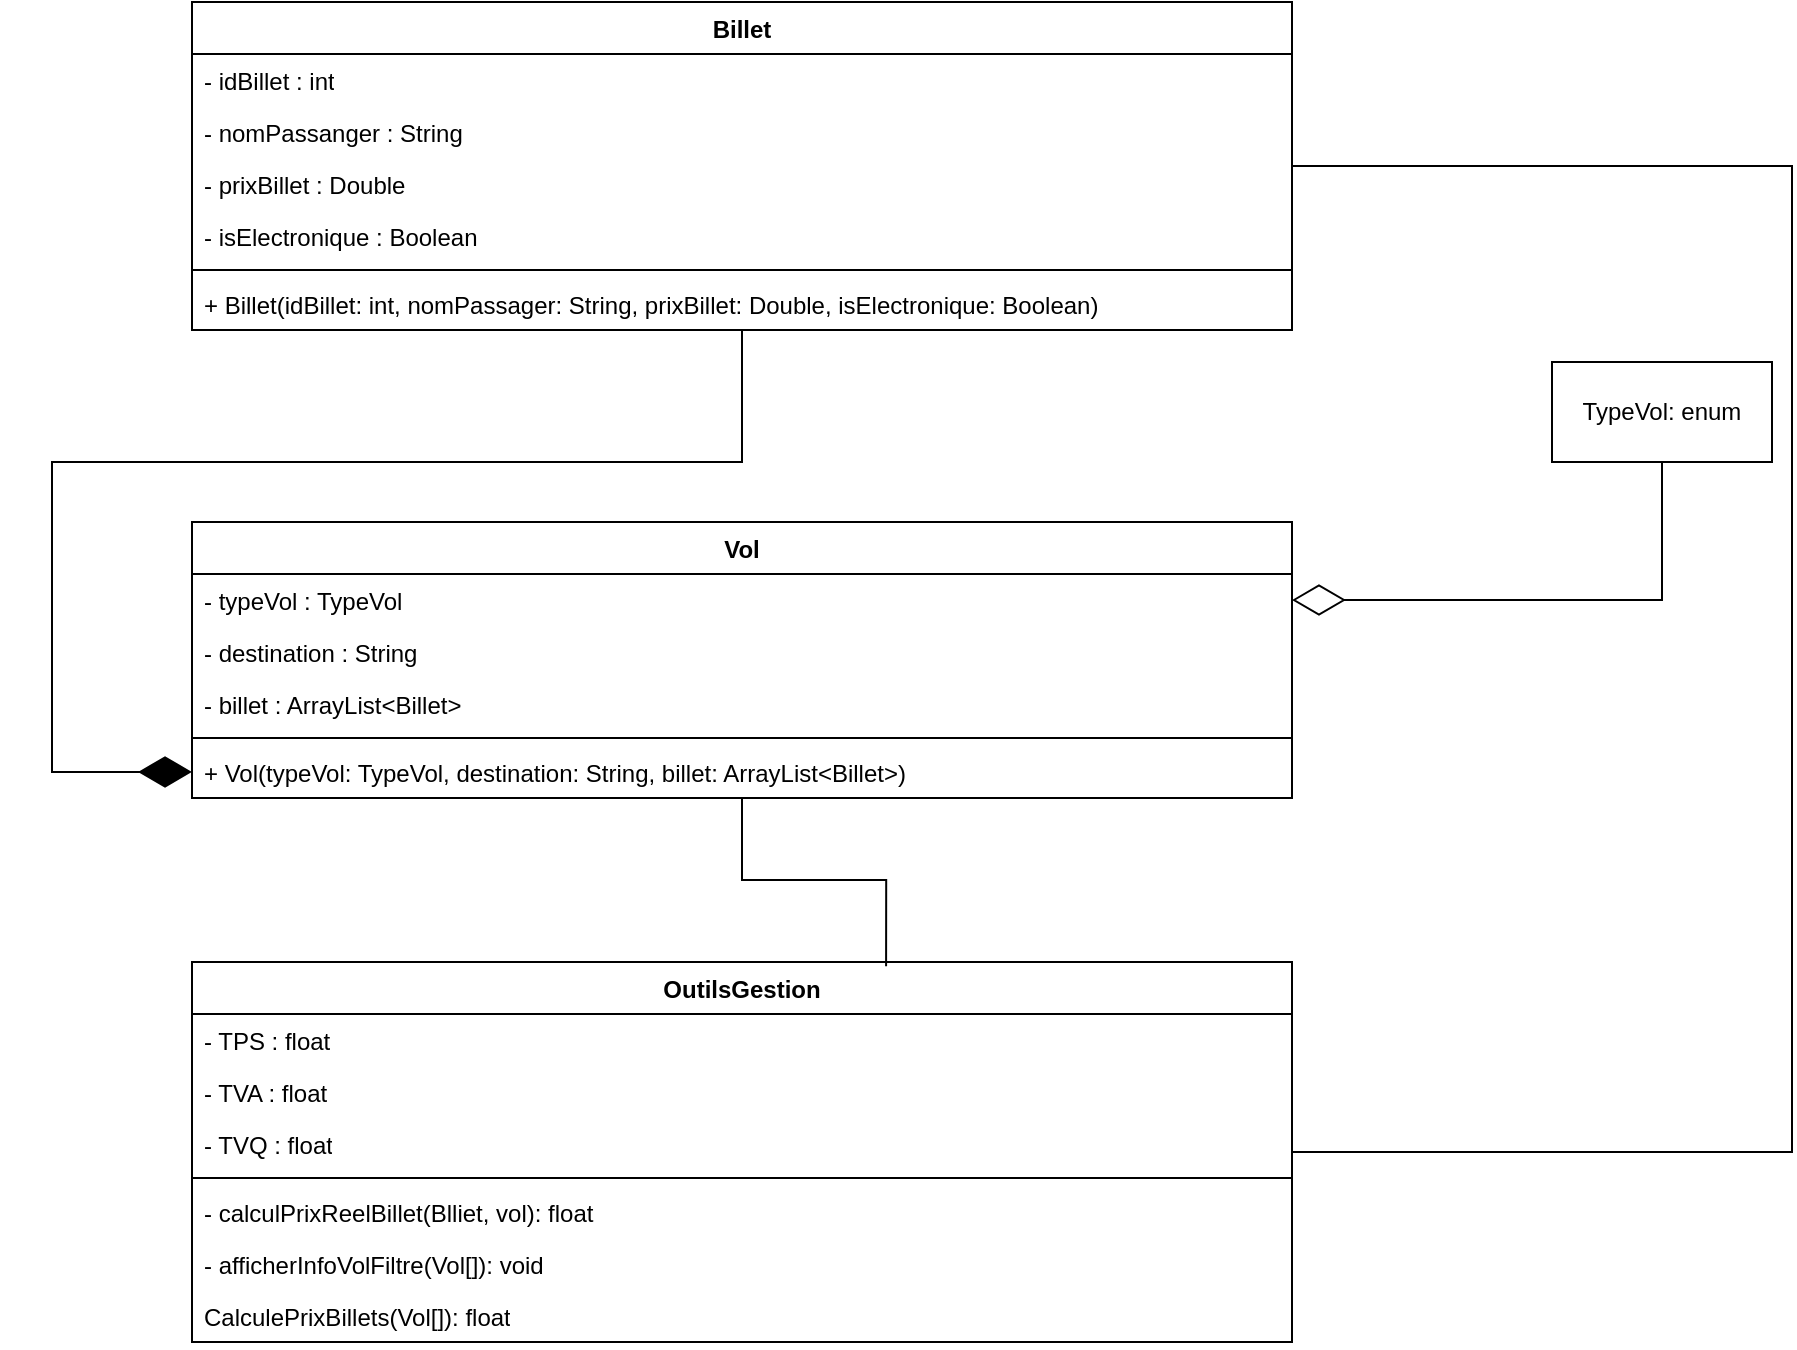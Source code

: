 <mxfile version="26.2.14">
  <diagram name="Page-1" id="om_cK-zRcHoy0MXOsVkM">
    <mxGraphModel dx="1426" dy="743" grid="1" gridSize="10" guides="1" tooltips="1" connect="1" arrows="1" fold="1" page="1" pageScale="1" pageWidth="827" pageHeight="1169" math="0" shadow="0">
      <root>
        <mxCell id="0" />
        <mxCell id="1" parent="0" />
        <mxCell id="AYuKKp1kfd76BXprXWZx-1" value="Billet" style="swimlane;fontStyle=1;align=center;verticalAlign=top;childLayout=stackLayout;horizontal=1;startSize=26;horizontalStack=0;resizeParent=1;resizeParentMax=0;resizeLast=0;collapsible=1;marginBottom=0;whiteSpace=wrap;html=1;" vertex="1" parent="1">
          <mxGeometry x="110" y="10" width="550" height="164" as="geometry" />
        </mxCell>
        <mxCell id="AYuKKp1kfd76BXprXWZx-5" value="- idBillet : int" style="text;strokeColor=none;fillColor=none;align=left;verticalAlign=top;spacingLeft=4;spacingRight=4;overflow=hidden;rotatable=0;points=[[0,0.5],[1,0.5]];portConstraint=eastwest;whiteSpace=wrap;html=1;" vertex="1" parent="AYuKKp1kfd76BXprXWZx-1">
          <mxGeometry y="26" width="550" height="26" as="geometry" />
        </mxCell>
        <mxCell id="AYuKKp1kfd76BXprXWZx-2" value="- nomPassanger : String" style="text;strokeColor=none;fillColor=none;align=left;verticalAlign=top;spacingLeft=4;spacingRight=4;overflow=hidden;rotatable=0;points=[[0,0.5],[1,0.5]];portConstraint=eastwest;whiteSpace=wrap;html=1;" vertex="1" parent="AYuKKp1kfd76BXprXWZx-1">
          <mxGeometry y="52" width="550" height="26" as="geometry" />
        </mxCell>
        <mxCell id="AYuKKp1kfd76BXprXWZx-6" value="- prixBillet : Double" style="text;strokeColor=none;fillColor=none;align=left;verticalAlign=top;spacingLeft=4;spacingRight=4;overflow=hidden;rotatable=0;points=[[0,0.5],[1,0.5]];portConstraint=eastwest;whiteSpace=wrap;html=1;" vertex="1" parent="AYuKKp1kfd76BXprXWZx-1">
          <mxGeometry y="78" width="550" height="26" as="geometry" />
        </mxCell>
        <mxCell id="AYuKKp1kfd76BXprXWZx-7" value="- isElectronique : Boolean" style="text;strokeColor=none;fillColor=none;align=left;verticalAlign=top;spacingLeft=4;spacingRight=4;overflow=hidden;rotatable=0;points=[[0,0.5],[1,0.5]];portConstraint=eastwest;whiteSpace=wrap;html=1;" vertex="1" parent="AYuKKp1kfd76BXprXWZx-1">
          <mxGeometry y="104" width="550" height="26" as="geometry" />
        </mxCell>
        <mxCell id="AYuKKp1kfd76BXprXWZx-3" value="" style="line;strokeWidth=1;fillColor=none;align=left;verticalAlign=middle;spacingTop=-1;spacingLeft=3;spacingRight=3;rotatable=0;labelPosition=right;points=[];portConstraint=eastwest;strokeColor=inherit;" vertex="1" parent="AYuKKp1kfd76BXprXWZx-1">
          <mxGeometry y="130" width="550" height="8" as="geometry" />
        </mxCell>
        <mxCell id="AYuKKp1kfd76BXprXWZx-4" value="+ Billet(idBillet: int, nomPassager: String, prixBillet: Double, isElectronique: Boolean)" style="text;strokeColor=none;fillColor=none;align=left;verticalAlign=top;spacingLeft=4;spacingRight=4;overflow=hidden;rotatable=0;points=[[0,0.5],[1,0.5]];portConstraint=eastwest;whiteSpace=wrap;html=1;" vertex="1" parent="AYuKKp1kfd76BXprXWZx-1">
          <mxGeometry y="138" width="550" height="26" as="geometry" />
        </mxCell>
        <mxCell id="AYuKKp1kfd76BXprXWZx-9" value="Vol" style="swimlane;fontStyle=1;align=center;verticalAlign=top;childLayout=stackLayout;horizontal=1;startSize=26;horizontalStack=0;resizeParent=1;resizeParentMax=0;resizeLast=0;collapsible=1;marginBottom=0;whiteSpace=wrap;html=1;" vertex="1" parent="1">
          <mxGeometry x="110" y="270" width="550" height="138" as="geometry" />
        </mxCell>
        <mxCell id="AYuKKp1kfd76BXprXWZx-10" value="- typeVol : TypeVol" style="text;strokeColor=none;fillColor=none;align=left;verticalAlign=top;spacingLeft=4;spacingRight=4;overflow=hidden;rotatable=0;points=[[0,0.5],[1,0.5]];portConstraint=eastwest;whiteSpace=wrap;html=1;" vertex="1" parent="AYuKKp1kfd76BXprXWZx-9">
          <mxGeometry y="26" width="550" height="26" as="geometry" />
        </mxCell>
        <mxCell id="AYuKKp1kfd76BXprXWZx-13" value="- destination : String" style="text;strokeColor=none;fillColor=none;align=left;verticalAlign=top;spacingLeft=4;spacingRight=4;overflow=hidden;rotatable=0;points=[[0,0.5],[1,0.5]];portConstraint=eastwest;whiteSpace=wrap;html=1;" vertex="1" parent="AYuKKp1kfd76BXprXWZx-9">
          <mxGeometry y="52" width="550" height="26" as="geometry" />
        </mxCell>
        <mxCell id="AYuKKp1kfd76BXprXWZx-14" value="- billet : ArrayList&amp;lt;Billet&amp;gt;" style="text;strokeColor=none;fillColor=none;align=left;verticalAlign=top;spacingLeft=4;spacingRight=4;overflow=hidden;rotatable=0;points=[[0,0.5],[1,0.5]];portConstraint=eastwest;whiteSpace=wrap;html=1;" vertex="1" parent="AYuKKp1kfd76BXprXWZx-9">
          <mxGeometry y="78" width="550" height="26" as="geometry" />
        </mxCell>
        <mxCell id="AYuKKp1kfd76BXprXWZx-11" value="" style="line;strokeWidth=1;fillColor=none;align=left;verticalAlign=middle;spacingTop=-1;spacingLeft=3;spacingRight=3;rotatable=0;labelPosition=right;points=[];portConstraint=eastwest;strokeColor=inherit;" vertex="1" parent="AYuKKp1kfd76BXprXWZx-9">
          <mxGeometry y="104" width="550" height="8" as="geometry" />
        </mxCell>
        <mxCell id="AYuKKp1kfd76BXprXWZx-12" value="+ Vol(typeVol: TypeVol, destination: String, billet: ArrayList&amp;lt;Billet&amp;gt;)" style="text;strokeColor=none;fillColor=none;align=left;verticalAlign=top;spacingLeft=4;spacingRight=4;overflow=hidden;rotatable=0;points=[[0,0.5],[1,0.5]];portConstraint=eastwest;whiteSpace=wrap;html=1;" vertex="1" parent="AYuKKp1kfd76BXprXWZx-9">
          <mxGeometry y="112" width="550" height="26" as="geometry" />
        </mxCell>
        <mxCell id="AYuKKp1kfd76BXprXWZx-15" value="OutilsGestion" style="swimlane;fontStyle=1;align=center;verticalAlign=top;childLayout=stackLayout;horizontal=1;startSize=26;horizontalStack=0;resizeParent=1;resizeParentMax=0;resizeLast=0;collapsible=1;marginBottom=0;whiteSpace=wrap;html=1;" vertex="1" parent="1">
          <mxGeometry x="110" y="490" width="550" height="190" as="geometry" />
        </mxCell>
        <mxCell id="AYuKKp1kfd76BXprXWZx-16" value="- TPS : float" style="text;strokeColor=none;fillColor=none;align=left;verticalAlign=top;spacingLeft=4;spacingRight=4;overflow=hidden;rotatable=0;points=[[0,0.5],[1,0.5]];portConstraint=eastwest;whiteSpace=wrap;html=1;" vertex="1" parent="AYuKKp1kfd76BXprXWZx-15">
          <mxGeometry y="26" width="550" height="26" as="geometry" />
        </mxCell>
        <mxCell id="AYuKKp1kfd76BXprXWZx-20" value="&lt;span style=&quot;color: rgb(0, 0, 0); font-family: Helvetica; font-size: 12px; font-style: normal; font-variant-ligatures: normal; font-variant-caps: normal; font-weight: 400; letter-spacing: normal; orphans: 2; text-align: left; text-indent: 0px; text-transform: none; widows: 2; word-spacing: 0px; -webkit-text-stroke-width: 0px; white-space: normal; text-decoration-thickness: initial; text-decoration-style: initial; text-decoration-color: initial; float: none; display: inline !important;&quot;&gt;- TVA : float&lt;/span&gt;" style="text;strokeColor=none;fillColor=none;align=left;verticalAlign=top;spacingLeft=4;spacingRight=4;overflow=hidden;rotatable=0;points=[[0,0.5],[1,0.5]];portConstraint=eastwest;whiteSpace=wrap;html=1;" vertex="1" parent="AYuKKp1kfd76BXprXWZx-15">
          <mxGeometry y="52" width="550" height="26" as="geometry" />
        </mxCell>
        <mxCell id="AYuKKp1kfd76BXprXWZx-19" value="&lt;span style=&quot;color: rgb(0, 0, 0); font-family: Helvetica; font-size: 12px; font-style: normal; font-variant-ligatures: normal; font-variant-caps: normal; font-weight: 400; letter-spacing: normal; orphans: 2; text-align: left; text-indent: 0px; text-transform: none; widows: 2; word-spacing: 0px; -webkit-text-stroke-width: 0px; white-space: normal; text-decoration-thickness: initial; text-decoration-style: initial; text-decoration-color: initial; float: none; display: inline !important;&quot;&gt;- TVQ : float&lt;/span&gt;" style="text;strokeColor=none;fillColor=none;align=left;verticalAlign=top;spacingLeft=4;spacingRight=4;overflow=hidden;rotatable=0;points=[[0,0.5],[1,0.5]];portConstraint=eastwest;whiteSpace=wrap;html=1;" vertex="1" parent="AYuKKp1kfd76BXprXWZx-15">
          <mxGeometry y="78" width="550" height="26" as="geometry" />
        </mxCell>
        <mxCell id="AYuKKp1kfd76BXprXWZx-17" value="" style="line;strokeWidth=1;fillColor=none;align=left;verticalAlign=middle;spacingTop=-1;spacingLeft=3;spacingRight=3;rotatable=0;labelPosition=right;points=[];portConstraint=eastwest;strokeColor=inherit;" vertex="1" parent="AYuKKp1kfd76BXprXWZx-15">
          <mxGeometry y="104" width="550" height="8" as="geometry" />
        </mxCell>
        <mxCell id="AYuKKp1kfd76BXprXWZx-18" value="- calculPrixReelBillet(Blliet, vol): float" style="text;strokeColor=none;fillColor=none;align=left;verticalAlign=top;spacingLeft=4;spacingRight=4;overflow=hidden;rotatable=0;points=[[0,0.5],[1,0.5]];portConstraint=eastwest;whiteSpace=wrap;html=1;" vertex="1" parent="AYuKKp1kfd76BXprXWZx-15">
          <mxGeometry y="112" width="550" height="26" as="geometry" />
        </mxCell>
        <mxCell id="AYuKKp1kfd76BXprXWZx-21" value="- afficherInfoVolFiltre(Vol[]): void" style="text;strokeColor=none;fillColor=none;align=left;verticalAlign=top;spacingLeft=4;spacingRight=4;overflow=hidden;rotatable=0;points=[[0,0.5],[1,0.5]];portConstraint=eastwest;whiteSpace=wrap;html=1;" vertex="1" parent="AYuKKp1kfd76BXprXWZx-15">
          <mxGeometry y="138" width="550" height="26" as="geometry" />
        </mxCell>
        <mxCell id="AYuKKp1kfd76BXprXWZx-22" value="CalculePrixBillets(Vol[]): float" style="text;strokeColor=none;fillColor=none;align=left;verticalAlign=top;spacingLeft=4;spacingRight=4;overflow=hidden;rotatable=0;points=[[0,0.5],[1,0.5]];portConstraint=eastwest;whiteSpace=wrap;html=1;" vertex="1" parent="AYuKKp1kfd76BXprXWZx-15">
          <mxGeometry y="164" width="550" height="26" as="geometry" />
        </mxCell>
        <mxCell id="AYuKKp1kfd76BXprXWZx-23" value="" style="endArrow=diamondThin;endFill=1;endSize=24;html=1;rounded=0;entryX=0;entryY=0.5;entryDx=0;entryDy=0;" edge="1" parent="1" source="AYuKKp1kfd76BXprXWZx-1" target="AYuKKp1kfd76BXprXWZx-12">
          <mxGeometry width="160" relative="1" as="geometry">
            <mxPoint x="290" y="220" as="sourcePoint" />
            <mxPoint x="450" y="220" as="targetPoint" />
            <Array as="points">
              <mxPoint x="385" y="240" />
              <mxPoint x="40" y="240" />
              <mxPoint x="40" y="395" />
            </Array>
          </mxGeometry>
        </mxCell>
        <mxCell id="AYuKKp1kfd76BXprXWZx-24" value="TypeVol: enum" style="html=1;whiteSpace=wrap;" vertex="1" parent="1">
          <mxGeometry x="790" y="190" width="110" height="50" as="geometry" />
        </mxCell>
        <mxCell id="AYuKKp1kfd76BXprXWZx-25" value="" style="endArrow=diamondThin;endFill=0;endSize=24;html=1;rounded=0;entryX=1;entryY=0.5;entryDx=0;entryDy=0;" edge="1" parent="1" source="AYuKKp1kfd76BXprXWZx-24" target="AYuKKp1kfd76BXprXWZx-10">
          <mxGeometry width="160" relative="1" as="geometry">
            <mxPoint x="780" y="360" as="sourcePoint" />
            <mxPoint x="940" y="360" as="targetPoint" />
            <Array as="points">
              <mxPoint x="845" y="309" />
            </Array>
          </mxGeometry>
        </mxCell>
        <mxCell id="AYuKKp1kfd76BXprXWZx-27" value="" style="endArrow=none;html=1;edgeStyle=orthogonalEdgeStyle;rounded=0;exitX=0.631;exitY=0.011;exitDx=0;exitDy=0;exitPerimeter=0;" edge="1" parent="1" source="AYuKKp1kfd76BXprXWZx-15" target="AYuKKp1kfd76BXprXWZx-9">
          <mxGeometry relative="1" as="geometry">
            <mxPoint x="480" y="460" as="sourcePoint" />
            <mxPoint x="640" y="460" as="targetPoint" />
          </mxGeometry>
        </mxCell>
        <mxCell id="AYuKKp1kfd76BXprXWZx-28" value="&lt;div&gt;&lt;br&gt;&lt;/div&gt;&lt;div&gt;&lt;br&gt;&lt;/div&gt;" style="edgeLabel;resizable=0;html=1;align=left;verticalAlign=bottom;" connectable="0" vertex="1" parent="AYuKKp1kfd76BXprXWZx-27">
          <mxGeometry x="-1" relative="1" as="geometry" />
        </mxCell>
        <mxCell id="AYuKKp1kfd76BXprXWZx-30" value="" style="endArrow=none;html=1;edgeStyle=orthogonalEdgeStyle;rounded=0;" edge="1" parent="1" source="AYuKKp1kfd76BXprXWZx-1" target="AYuKKp1kfd76BXprXWZx-15">
          <mxGeometry relative="1" as="geometry">
            <mxPoint x="770" y="110" as="sourcePoint" />
            <mxPoint x="930" y="110" as="targetPoint" />
            <Array as="points">
              <mxPoint x="910" y="92" />
              <mxPoint x="910" y="585" />
            </Array>
          </mxGeometry>
        </mxCell>
      </root>
    </mxGraphModel>
  </diagram>
</mxfile>
